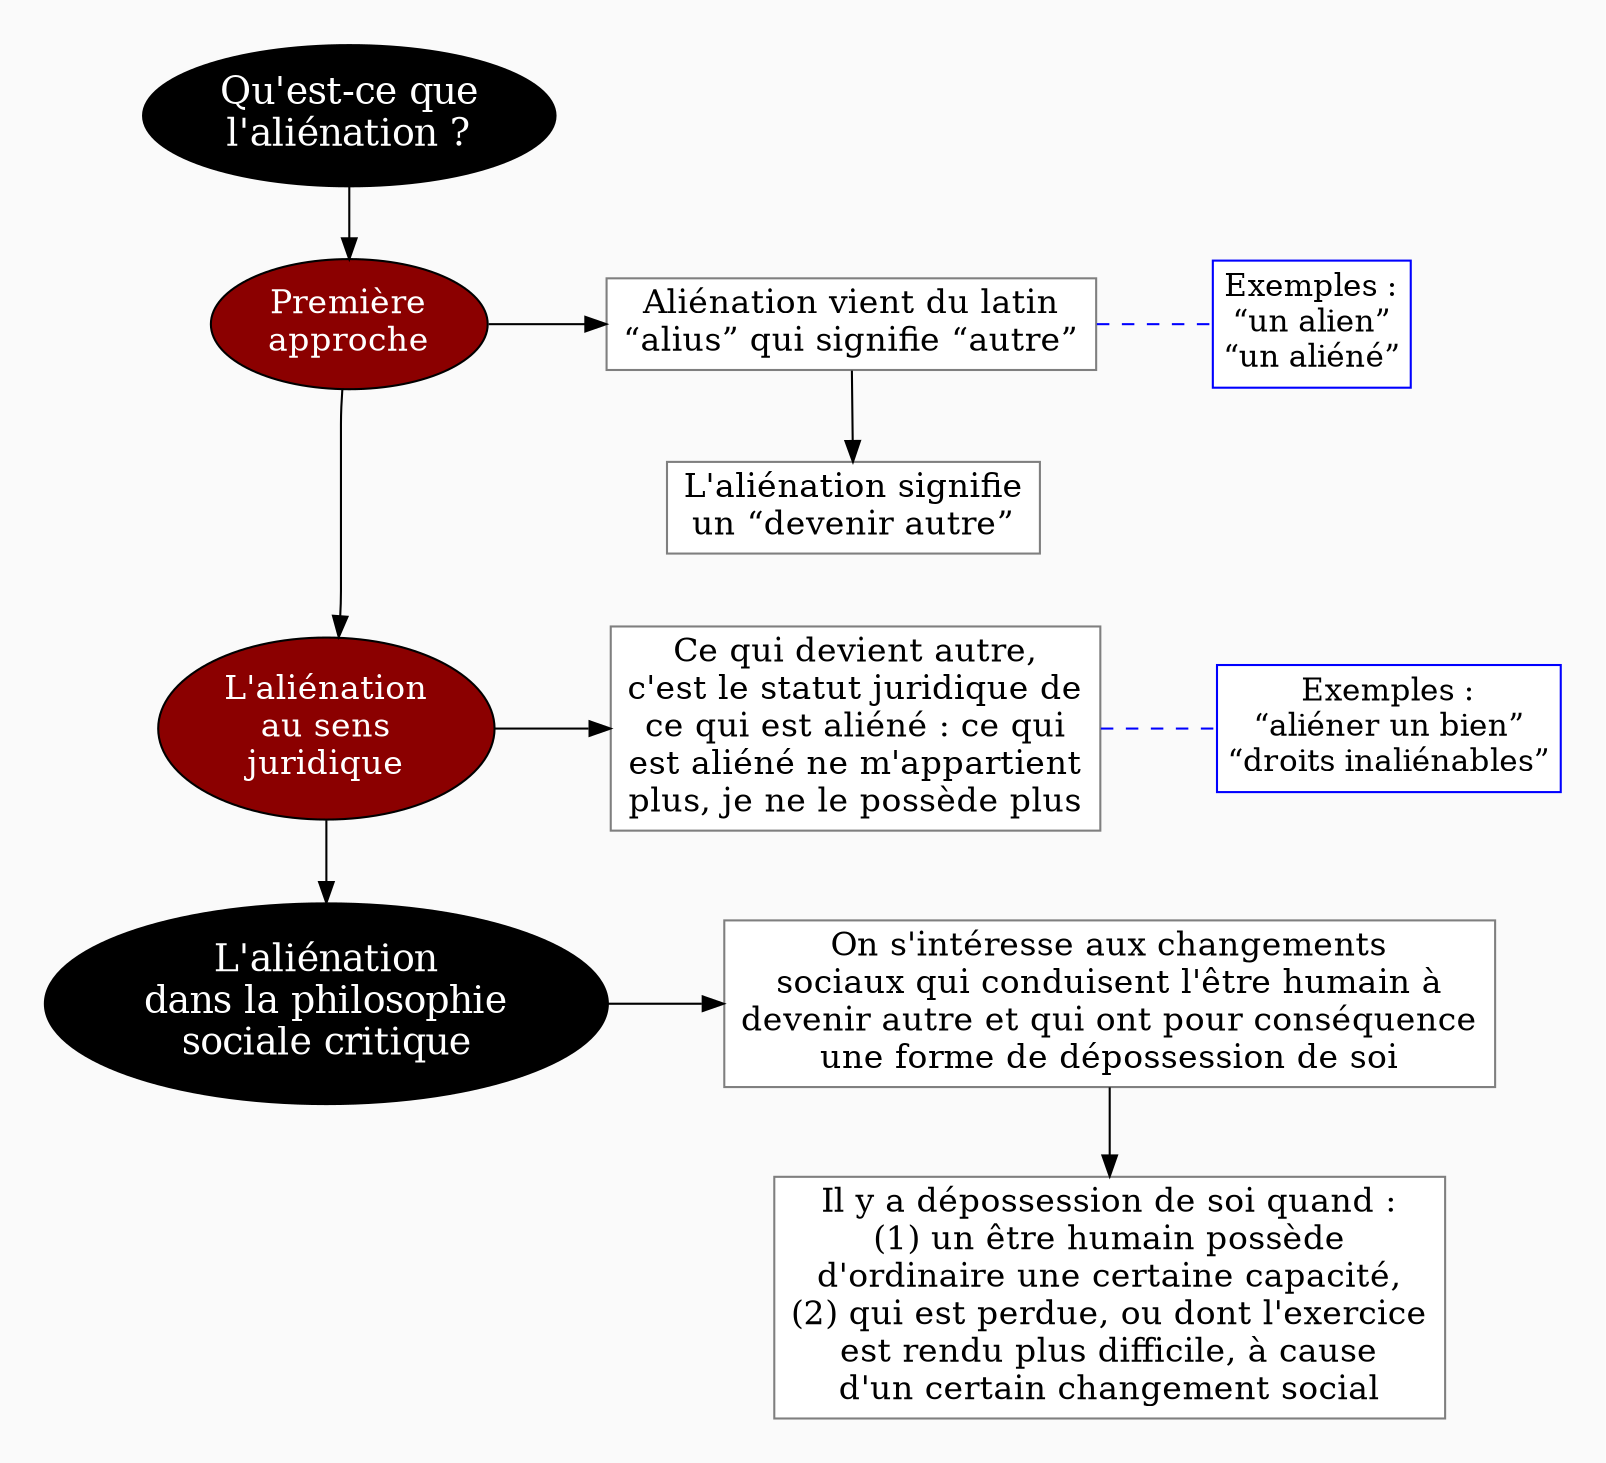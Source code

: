 digraph G {
// Template : diagram
// Usage : cours sur la technique, cours sur la politique, cours sur le travail
//rankdir=LR
splines=curves
bgcolor=grey98
pad=0.3
style=filled
edge[minlen=4]
ranksep=0.1
nodesep=0.2 // valeur à changer ?

// NIVEAU 1
node[style=filled; fillcolor=12 ; fontcolor=white ; fontsize=18]
// a1[label=""]

a1[label="Qu'est-ce que
l'aliénation ?"]

c1[label="L'aliénation
dans la philosophie
sociale critique"]

// NIVEAU 2
node[style=filled;fillcolor=red4;fontcolor=white; fontsize=16]
// b1[label=""]

a1->b1
b1[label="Première
approche"]

b1->b2
b2[label="L'aliénation
au sens
juridique"]

b2->c1

// NIVEAU 3 (sans intermédiaire)
node [shape=box; style="filled";fillcolor=white;fontcolor=black;color=grey50]
// c1[label=""]

{rank=same;b1->d1}
{rank=same;b2->d2}
d1[label="Aliénation vient du latin
“alius” qui signifie “autre”"]
d1a[label="L'aliénation signifie
un “devenir autre”"]
d1->d1a
d1a->d2[style=invis;minlen=4]

d2[label="Ce qui devient autre,
c'est le statut juridique de
ce qui est aliéné : ce qui
est aliéné ne m'appartient
plus, je ne le possède plus"]

{rank=same;c1->d3}
d3[label="On s'intéresse aux changements
sociaux qui conduisent l'être humain à
devenir autre et qui ont pour conséquence
une forme de dépossession de soi"]

d3->d4
d4[label="Il y a dépossession de soi quand :
(1) un être humain possède
d'ordinaire une certaine capacité,
(2) qui est perdue, ou dont l'exercice
est rendu plus difficile, à cause
d'un certain changement social"]

// INTERMEDIAIRE AVANT NIVEAU 3
node[style=filled;fillcolor=grey78;shape=oval]
// [arrowhead=none]
// bc1[label=""]



// NIVEAU 3 (avec intermédiaire)
node[style="filled";fillcolor=white;shape=box;color=grey50]


// c1[label=""]



// NIVEAU 4
node[style="filled, rounded";fillcolor=white;shape=box;color=grey50]

// d1[label=""]



// ETIQUETTES EN ROUGE
node[shape="plaintext";fontcolor=firebrick3;fillcolor=grey98]

// e1[label=< <B>= Titre</B><BR /><BR />Contenu<BR /> >]
// ->e1[minlen=1;style="invis"]


// Remarques
node[layer="remarques,remarques+objections";color=blue;shape=box;style="filled";fillcolor=white;fontcolor=black;margin=0.07;fontsize=15]
edge[layer="remarques,remarques+objections";color=blue;arrowhead="none";xlabel="";style="dashed"]
// r1[label=""]

r1[label="Exemples :
“un alien”
“un aliéné”"]
{rank=same;d1->r1}


r3[label="Exemples :
“aliéner un bien”
“droits inaliénables”"]
{rank=same;d2->r3}


}


